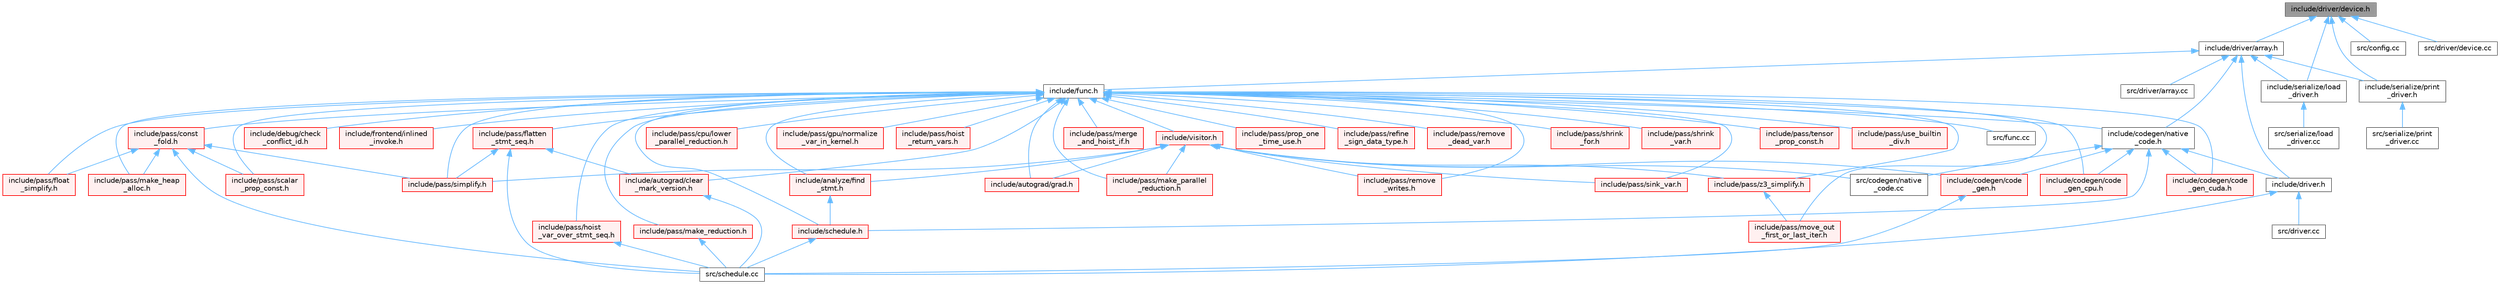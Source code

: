 digraph "include/driver/device.h"
{
 // LATEX_PDF_SIZE
  bgcolor="transparent";
  edge [fontname=Helvetica,fontsize=10,labelfontname=Helvetica,labelfontsize=10];
  node [fontname=Helvetica,fontsize=10,shape=box,height=0.2,width=0.4];
  Node1 [label="include/driver/device.h",height=0.2,width=0.4,color="gray40", fillcolor="grey60", style="filled", fontcolor="black",tooltip=" "];
  Node1 -> Node2 [dir="back",color="steelblue1",style="solid"];
  Node2 [label="include/driver/array.h",height=0.2,width=0.4,color="grey40", fillcolor="white", style="filled",URL="$array_8h.html",tooltip=" "];
  Node2 -> Node3 [dir="back",color="steelblue1",style="solid"];
  Node3 [label="include/codegen/native\l_code.h",height=0.2,width=0.4,color="grey40", fillcolor="white", style="filled",URL="$native__code_8h.html",tooltip=" "];
  Node3 -> Node4 [dir="back",color="steelblue1",style="solid"];
  Node4 [label="include/codegen/code\l_gen.h",height=0.2,width=0.4,color="red", fillcolor="#FFF0F0", style="filled",URL="$include_2codegen_2code__gen_8h.html",tooltip=" "];
  Node4 -> Node18 [dir="back",color="steelblue1",style="solid"];
  Node18 [label="src/schedule.cc",height=0.2,width=0.4,color="grey40", fillcolor="white", style="filled",URL="$schedule_8cc.html",tooltip=" "];
  Node3 -> Node6 [dir="back",color="steelblue1",style="solid"];
  Node6 [label="include/codegen/code\l_gen_cpu.h",height=0.2,width=0.4,color="red", fillcolor="#FFF0F0", style="filled",URL="$code__gen__cpu_8h.html",tooltip=" "];
  Node3 -> Node9 [dir="back",color="steelblue1",style="solid"];
  Node9 [label="include/codegen/code\l_gen_cuda.h",height=0.2,width=0.4,color="red", fillcolor="#FFF0F0", style="filled",URL="$code__gen__cuda_8h.html",tooltip=" "];
  Node3 -> Node19 [dir="back",color="steelblue1",style="solid"];
  Node19 [label="include/driver.h",height=0.2,width=0.4,color="grey40", fillcolor="white", style="filled",URL="$driver_8h.html",tooltip=" "];
  Node19 -> Node20 [dir="back",color="steelblue1",style="solid"];
  Node20 [label="src/driver.cc",height=0.2,width=0.4,color="grey40", fillcolor="white", style="filled",URL="$driver_8cc.html",tooltip=" "];
  Node19 -> Node18 [dir="back",color="steelblue1",style="solid"];
  Node3 -> Node21 [dir="back",color="steelblue1",style="solid"];
  Node21 [label="include/schedule.h",height=0.2,width=0.4,color="red", fillcolor="#FFF0F0", style="filled",URL="$schedule_8h.html",tooltip=" "];
  Node21 -> Node18 [dir="back",color="steelblue1",style="solid"];
  Node3 -> Node54 [dir="back",color="steelblue1",style="solid"];
  Node54 [label="src/codegen/native\l_code.cc",height=0.2,width=0.4,color="grey40", fillcolor="white", style="filled",URL="$native__code_8cc.html",tooltip=" "];
  Node2 -> Node19 [dir="back",color="steelblue1",style="solid"];
  Node2 -> Node55 [dir="back",color="steelblue1",style="solid"];
  Node55 [label="include/func.h",height=0.2,width=0.4,color="grey40", fillcolor="white", style="filled",URL="$func_8h.html",tooltip=" "];
  Node55 -> Node56 [dir="back",color="steelblue1",style="solid"];
  Node56 [label="include/analyze/find\l_stmt.h",height=0.2,width=0.4,color="red", fillcolor="#FFF0F0", style="filled",URL="$find__stmt_8h.html",tooltip=" "];
  Node56 -> Node21 [dir="back",color="steelblue1",style="solid"];
  Node55 -> Node126 [dir="back",color="steelblue1",style="solid"];
  Node126 [label="include/autograd/clear\l_mark_version.h",height=0.2,width=0.4,color="red", fillcolor="#FFF0F0", style="filled",URL="$clear__mark__version_8h.html",tooltip=" "];
  Node126 -> Node18 [dir="back",color="steelblue1",style="solid"];
  Node55 -> Node127 [dir="back",color="steelblue1",style="solid"];
  Node127 [label="include/autograd/grad.h",height=0.2,width=0.4,color="red", fillcolor="#FFF0F0", style="filled",URL="$grad_8h.html",tooltip=" "];
  Node55 -> Node6 [dir="back",color="steelblue1",style="solid"];
  Node55 -> Node9 [dir="back",color="steelblue1",style="solid"];
  Node55 -> Node3 [dir="back",color="steelblue1",style="solid"];
  Node55 -> Node128 [dir="back",color="steelblue1",style="solid"];
  Node128 [label="include/debug/check\l_conflict_id.h",height=0.2,width=0.4,color="red", fillcolor="#FFF0F0", style="filled",URL="$check__conflict__id_8h.html",tooltip=" "];
  Node55 -> Node130 [dir="back",color="steelblue1",style="solid"];
  Node130 [label="include/frontend/inlined\l_invoke.h",height=0.2,width=0.4,color="red", fillcolor="#FFF0F0", style="filled",URL="$inlined__invoke_8h.html",tooltip=" "];
  Node55 -> Node131 [dir="back",color="steelblue1",style="solid"];
  Node131 [label="include/pass/const\l_fold.h",height=0.2,width=0.4,color="red", fillcolor="#FFF0F0", style="filled",URL="$const__fold_8h.html",tooltip=" "];
  Node131 -> Node133 [dir="back",color="steelblue1",style="solid"];
  Node133 [label="include/pass/float\l_simplify.h",height=0.2,width=0.4,color="red", fillcolor="#FFF0F0", style="filled",URL="$float__simplify_8h.html",tooltip=" "];
  Node131 -> Node135 [dir="back",color="steelblue1",style="solid"];
  Node135 [label="include/pass/make_heap\l_alloc.h",height=0.2,width=0.4,color="red", fillcolor="#FFF0F0", style="filled",URL="$make__heap__alloc_8h.html",tooltip=" "];
  Node131 -> Node136 [dir="back",color="steelblue1",style="solid"];
  Node136 [label="include/pass/scalar\l_prop_const.h",height=0.2,width=0.4,color="red", fillcolor="#FFF0F0", style="filled",URL="$scalar__prop__const_8h.html",tooltip=" "];
  Node131 -> Node82 [dir="back",color="steelblue1",style="solid"];
  Node82 [label="include/pass/simplify.h",height=0.2,width=0.4,color="red", fillcolor="#FFF0F0", style="filled",URL="$simplify_8h.html",tooltip=" "];
  Node131 -> Node18 [dir="back",color="steelblue1",style="solid"];
  Node55 -> Node138 [dir="back",color="steelblue1",style="solid"];
  Node138 [label="include/pass/cpu/lower\l_parallel_reduction.h",height=0.2,width=0.4,color="red", fillcolor="#FFF0F0", style="filled",URL="$cpu_2lower__parallel__reduction_8h.html",tooltip=" "];
  Node55 -> Node139 [dir="back",color="steelblue1",style="solid"];
  Node139 [label="include/pass/flatten\l_stmt_seq.h",height=0.2,width=0.4,color="red", fillcolor="#FFF0F0", style="filled",URL="$flatten__stmt__seq_8h.html",tooltip=" "];
  Node139 -> Node126 [dir="back",color="steelblue1",style="solid"];
  Node139 -> Node82 [dir="back",color="steelblue1",style="solid"];
  Node139 -> Node18 [dir="back",color="steelblue1",style="solid"];
  Node55 -> Node133 [dir="back",color="steelblue1",style="solid"];
  Node55 -> Node95 [dir="back",color="steelblue1",style="solid"];
  Node95 [label="include/pass/gpu/normalize\l_var_in_kernel.h",height=0.2,width=0.4,color="red", fillcolor="#FFF0F0", style="filled",URL="$normalize__var__in__kernel_8h.html",tooltip=" "];
  Node55 -> Node143 [dir="back",color="steelblue1",style="solid"];
  Node143 [label="include/pass/hoist\l_return_vars.h",height=0.2,width=0.4,color="red", fillcolor="#FFF0F0", style="filled",URL="$hoist__return__vars_8h.html",tooltip=" "];
  Node55 -> Node145 [dir="back",color="steelblue1",style="solid"];
  Node145 [label="include/pass/hoist\l_var_over_stmt_seq.h",height=0.2,width=0.4,color="red", fillcolor="#FFF0F0", style="filled",URL="$hoist__var__over__stmt__seq_8h.html",tooltip=" "];
  Node145 -> Node18 [dir="back",color="steelblue1",style="solid"];
  Node55 -> Node135 [dir="back",color="steelblue1",style="solid"];
  Node55 -> Node146 [dir="back",color="steelblue1",style="solid"];
  Node146 [label="include/pass/make_parallel\l_reduction.h",height=0.2,width=0.4,color="red", fillcolor="#FFF0F0", style="filled",URL="$make__parallel__reduction_8h.html",tooltip=" "];
  Node55 -> Node147 [dir="back",color="steelblue1",style="solid"];
  Node147 [label="include/pass/make_reduction.h",height=0.2,width=0.4,color="red", fillcolor="#FFF0F0", style="filled",URL="$make__reduction_8h.html",tooltip=" "];
  Node147 -> Node18 [dir="back",color="steelblue1",style="solid"];
  Node55 -> Node148 [dir="back",color="steelblue1",style="solid"];
  Node148 [label="include/pass/merge\l_and_hoist_if.h",height=0.2,width=0.4,color="red", fillcolor="#FFF0F0", style="filled",URL="$merge__and__hoist__if_8h.html",tooltip=" "];
  Node55 -> Node149 [dir="back",color="steelblue1",style="solid"];
  Node149 [label="include/pass/move_out\l_first_or_last_iter.h",height=0.2,width=0.4,color="red", fillcolor="#FFF0F0", style="filled",URL="$move__out__first__or__last__iter_8h.html",tooltip=" "];
  Node55 -> Node151 [dir="back",color="steelblue1",style="solid"];
  Node151 [label="include/pass/prop_one\l_time_use.h",height=0.2,width=0.4,color="red", fillcolor="#FFF0F0", style="filled",URL="$prop__one__time__use_8h.html",tooltip=" "];
  Node55 -> Node152 [dir="back",color="steelblue1",style="solid"];
  Node152 [label="include/pass/refine\l_sign_data_type.h",height=0.2,width=0.4,color="red", fillcolor="#FFF0F0", style="filled",URL="$refine__sign__data__type_8h.html",tooltip=" "];
  Node55 -> Node154 [dir="back",color="steelblue1",style="solid"];
  Node154 [label="include/pass/remove\l_dead_var.h",height=0.2,width=0.4,color="red", fillcolor="#FFF0F0", style="filled",URL="$remove__dead__var_8h.html",tooltip=" "];
  Node55 -> Node155 [dir="back",color="steelblue1",style="solid"];
  Node155 [label="include/pass/remove\l_writes.h",height=0.2,width=0.4,color="red", fillcolor="#FFF0F0", style="filled",URL="$remove__writes_8h.html",tooltip=" "];
  Node55 -> Node136 [dir="back",color="steelblue1",style="solid"];
  Node55 -> Node66 [dir="back",color="steelblue1",style="solid"];
  Node66 [label="include/pass/shrink\l_for.h",height=0.2,width=0.4,color="red", fillcolor="#FFF0F0", style="filled",URL="$shrink__for_8h.html",tooltip=" "];
  Node55 -> Node80 [dir="back",color="steelblue1",style="solid"];
  Node80 [label="include/pass/shrink\l_var.h",height=0.2,width=0.4,color="red", fillcolor="#FFF0F0", style="filled",URL="$shrink__var_8h.html",tooltip=" "];
  Node55 -> Node82 [dir="back",color="steelblue1",style="solid"];
  Node55 -> Node157 [dir="back",color="steelblue1",style="solid"];
  Node157 [label="include/pass/sink_var.h",height=0.2,width=0.4,color="red", fillcolor="#FFF0F0", style="filled",URL="$sink__var_8h.html",tooltip=" "];
  Node55 -> Node158 [dir="back",color="steelblue1",style="solid"];
  Node158 [label="include/pass/tensor\l_prop_const.h",height=0.2,width=0.4,color="red", fillcolor="#FFF0F0", style="filled",URL="$tensor__prop__const_8h.html",tooltip=" "];
  Node55 -> Node90 [dir="back",color="steelblue1",style="solid"];
  Node90 [label="include/pass/use_builtin\l_div.h",height=0.2,width=0.4,color="red", fillcolor="#FFF0F0", style="filled",URL="$use__builtin__div_8h.html",tooltip=" "];
  Node55 -> Node159 [dir="back",color="steelblue1",style="solid"];
  Node159 [label="include/pass/z3_simplify.h",height=0.2,width=0.4,color="red", fillcolor="#FFF0F0", style="filled",URL="$z3__simplify_8h.html",tooltip=" "];
  Node159 -> Node149 [dir="back",color="steelblue1",style="solid"];
  Node55 -> Node21 [dir="back",color="steelblue1",style="solid"];
  Node55 -> Node160 [dir="back",color="steelblue1",style="solid"];
  Node160 [label="include/visitor.h",height=0.2,width=0.4,color="red", fillcolor="#FFF0F0", style="filled",URL="$visitor_8h.html",tooltip=" "];
  Node160 -> Node56 [dir="back",color="steelblue1",style="solid"];
  Node160 -> Node127 [dir="back",color="steelblue1",style="solid"];
  Node160 -> Node4 [dir="back",color="steelblue1",style="solid"];
  Node160 -> Node146 [dir="back",color="steelblue1",style="solid"];
  Node160 -> Node155 [dir="back",color="steelblue1",style="solid"];
  Node160 -> Node82 [dir="back",color="steelblue1",style="solid"];
  Node160 -> Node157 [dir="back",color="steelblue1",style="solid"];
  Node160 -> Node159 [dir="back",color="steelblue1",style="solid"];
  Node160 -> Node54 [dir="back",color="steelblue1",style="solid"];
  Node55 -> Node184 [dir="back",color="steelblue1",style="solid"];
  Node184 [label="src/func.cc",height=0.2,width=0.4,color="grey40", fillcolor="white", style="filled",URL="$func_8cc.html",tooltip=" "];
  Node2 -> Node185 [dir="back",color="steelblue1",style="solid"];
  Node185 [label="include/serialize/load\l_driver.h",height=0.2,width=0.4,color="grey40", fillcolor="white", style="filled",URL="$load__driver_8h.html",tooltip=" "];
  Node185 -> Node186 [dir="back",color="steelblue1",style="solid"];
  Node186 [label="src/serialize/load\l_driver.cc",height=0.2,width=0.4,color="grey40", fillcolor="white", style="filled",URL="$load__driver_8cc.html",tooltip=" "];
  Node2 -> Node187 [dir="back",color="steelblue1",style="solid"];
  Node187 [label="include/serialize/print\l_driver.h",height=0.2,width=0.4,color="grey40", fillcolor="white", style="filled",URL="$print__driver_8h.html",tooltip=" "];
  Node187 -> Node188 [dir="back",color="steelblue1",style="solid"];
  Node188 [label="src/serialize/print\l_driver.cc",height=0.2,width=0.4,color="grey40", fillcolor="white", style="filled",URL="$print__driver_8cc.html",tooltip=" "];
  Node2 -> Node189 [dir="back",color="steelblue1",style="solid"];
  Node189 [label="src/driver/array.cc",height=0.2,width=0.4,color="grey40", fillcolor="white", style="filled",URL="$array_8cc.html",tooltip=" "];
  Node1 -> Node185 [dir="back",color="steelblue1",style="solid"];
  Node1 -> Node187 [dir="back",color="steelblue1",style="solid"];
  Node1 -> Node190 [dir="back",color="steelblue1",style="solid"];
  Node190 [label="src/config.cc",height=0.2,width=0.4,color="grey40", fillcolor="white", style="filled",URL="$config_8cc.html",tooltip=" "];
  Node1 -> Node191 [dir="back",color="steelblue1",style="solid"];
  Node191 [label="src/driver/device.cc",height=0.2,width=0.4,color="grey40", fillcolor="white", style="filled",URL="$device_8cc.html",tooltip=" "];
}
